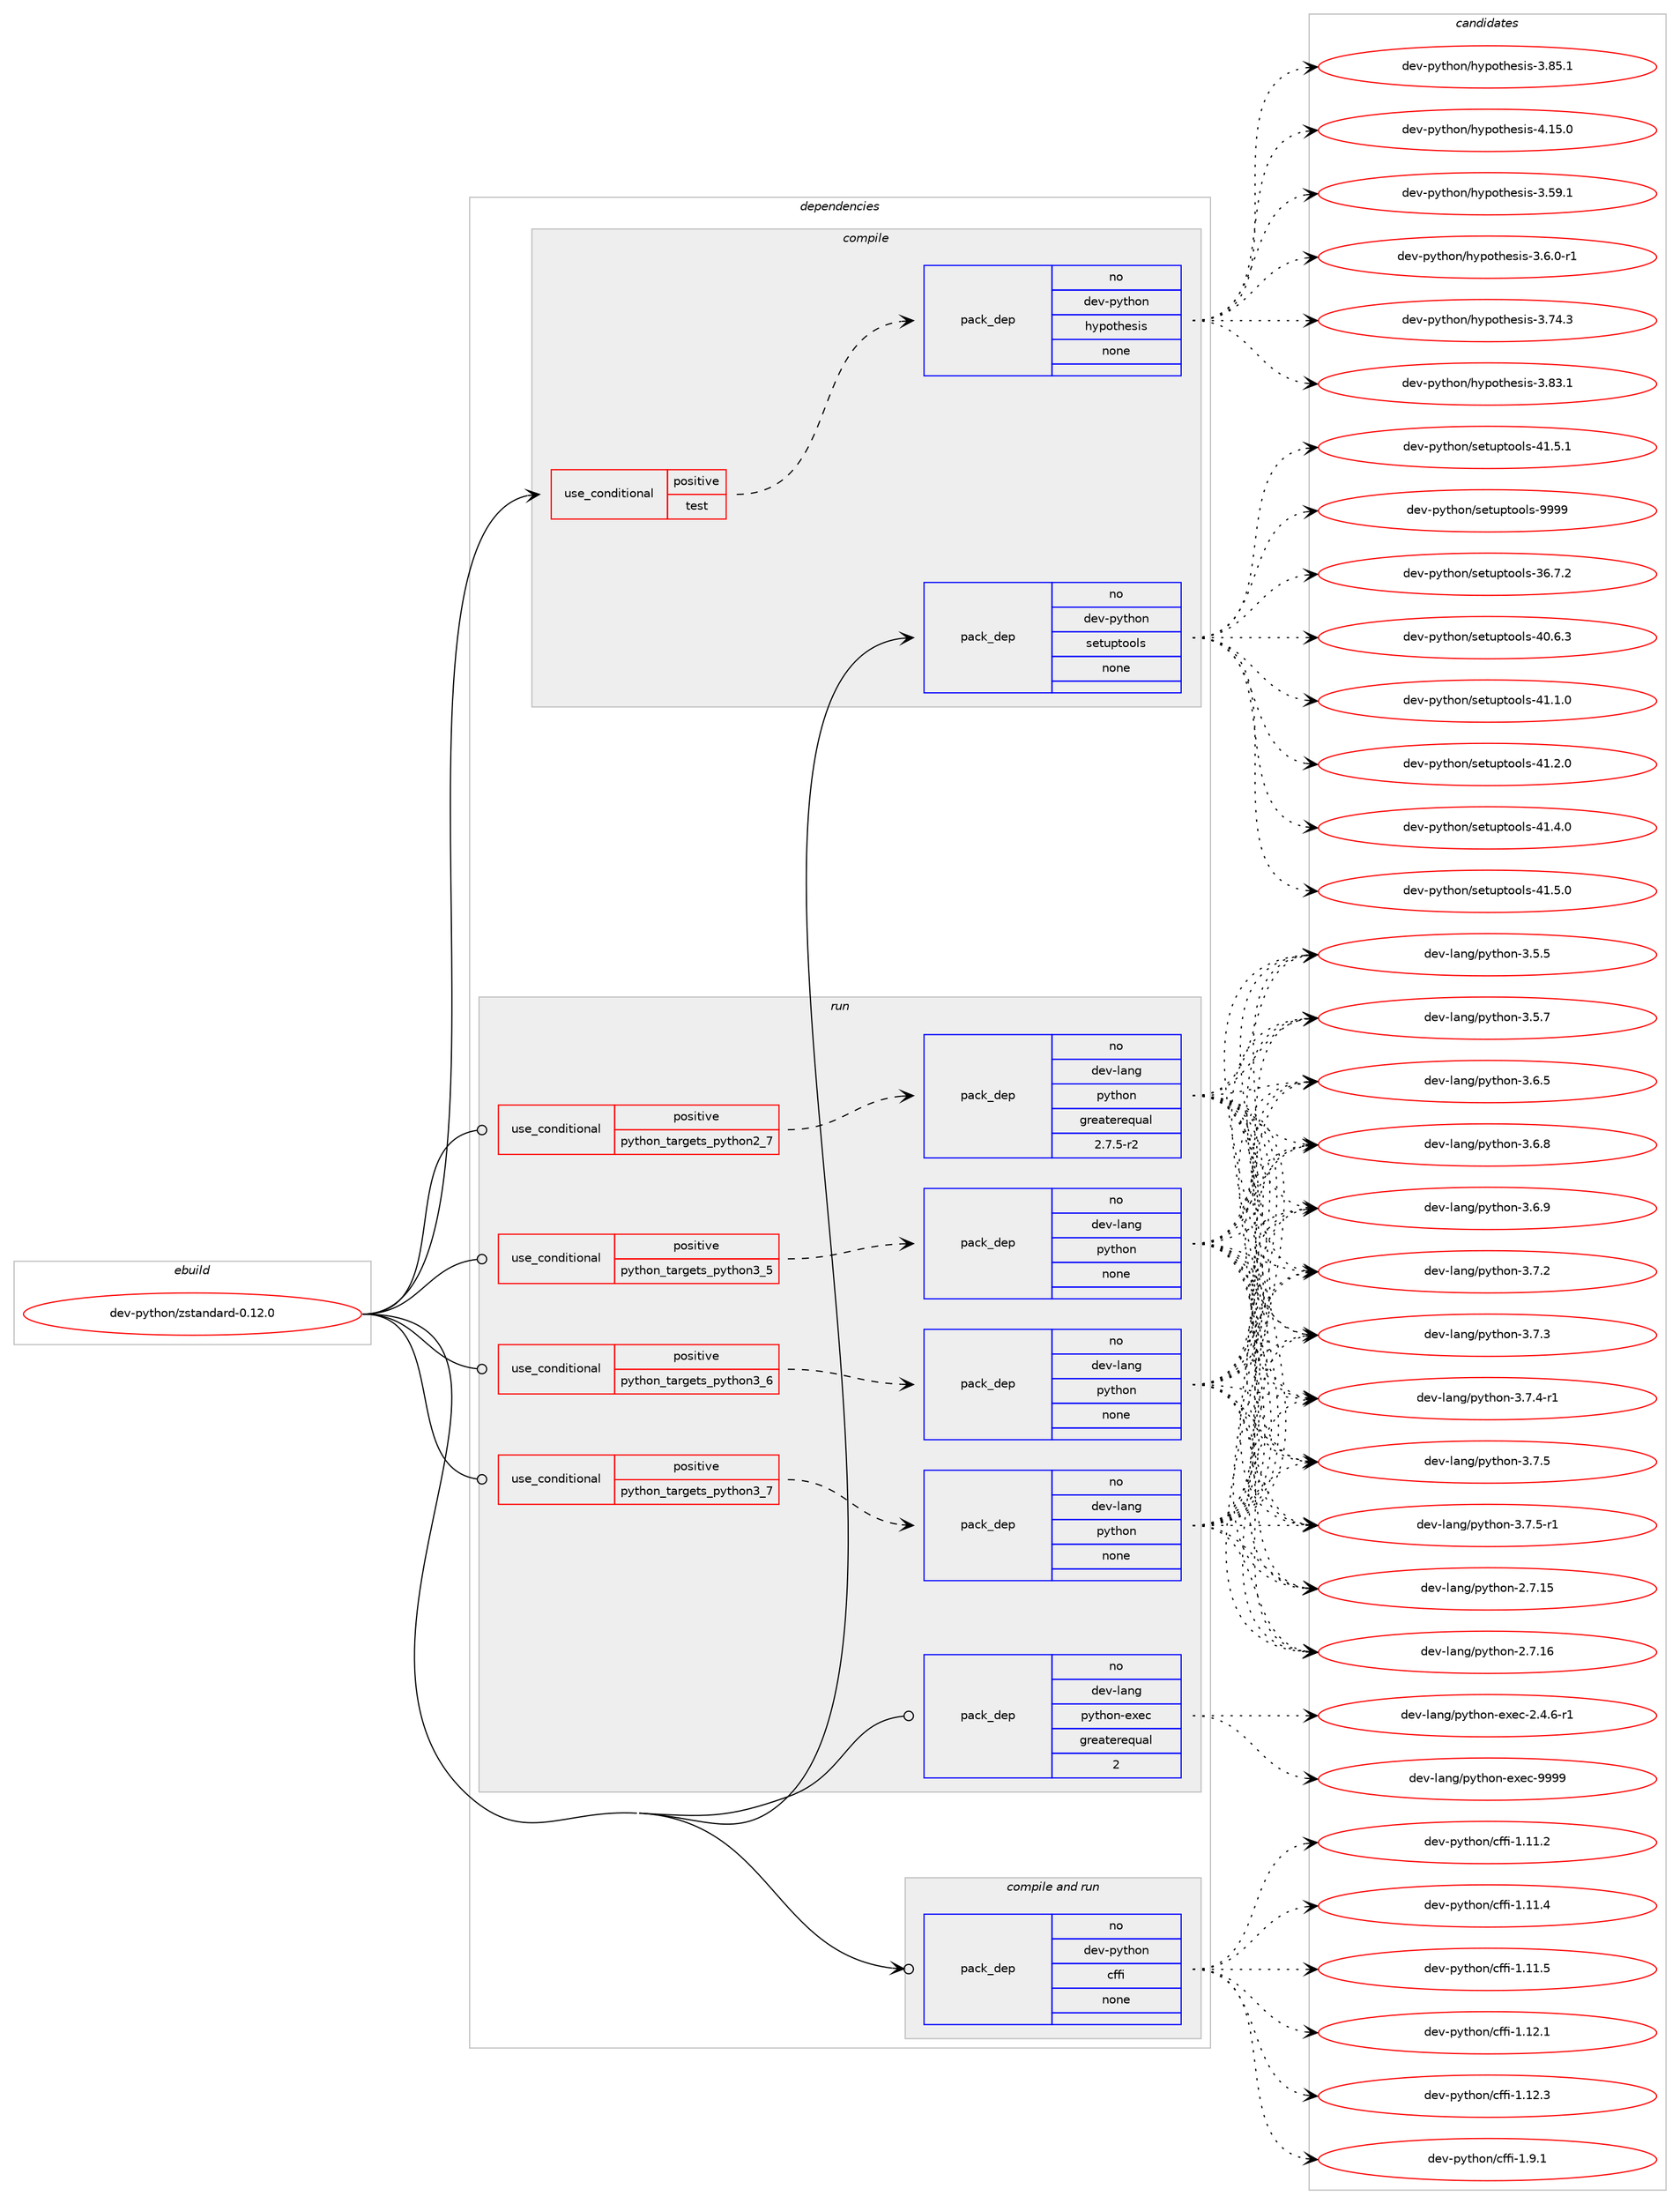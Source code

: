 digraph prolog {

# *************
# Graph options
# *************

newrank=true;
concentrate=true;
compound=true;
graph [rankdir=LR,fontname=Helvetica,fontsize=10,ranksep=1.5];#, ranksep=2.5, nodesep=0.2];
edge  [arrowhead=vee];
node  [fontname=Helvetica,fontsize=10];

# **********
# The ebuild
# **********

subgraph cluster_leftcol {
color=gray;
rank=same;
label=<<i>ebuild</i>>;
id [label="dev-python/zstandard-0.12.0", color=red, width=4, href="../dev-python/zstandard-0.12.0.svg"];
}

# ****************
# The dependencies
# ****************

subgraph cluster_midcol {
color=gray;
label=<<i>dependencies</i>>;
subgraph cluster_compile {
fillcolor="#eeeeee";
style=filled;
label=<<i>compile</i>>;
subgraph cond151991 {
dependency645469 [label=<<TABLE BORDER="0" CELLBORDER="1" CELLSPACING="0" CELLPADDING="4"><TR><TD ROWSPAN="3" CELLPADDING="10">use_conditional</TD></TR><TR><TD>positive</TD></TR><TR><TD>test</TD></TR></TABLE>>, shape=none, color=red];
subgraph pack481589 {
dependency645470 [label=<<TABLE BORDER="0" CELLBORDER="1" CELLSPACING="0" CELLPADDING="4" WIDTH="220"><TR><TD ROWSPAN="6" CELLPADDING="30">pack_dep</TD></TR><TR><TD WIDTH="110">no</TD></TR><TR><TD>dev-python</TD></TR><TR><TD>hypothesis</TD></TR><TR><TD>none</TD></TR><TR><TD></TD></TR></TABLE>>, shape=none, color=blue];
}
dependency645469:e -> dependency645470:w [weight=20,style="dashed",arrowhead="vee"];
}
id:e -> dependency645469:w [weight=20,style="solid",arrowhead="vee"];
subgraph pack481590 {
dependency645471 [label=<<TABLE BORDER="0" CELLBORDER="1" CELLSPACING="0" CELLPADDING="4" WIDTH="220"><TR><TD ROWSPAN="6" CELLPADDING="30">pack_dep</TD></TR><TR><TD WIDTH="110">no</TD></TR><TR><TD>dev-python</TD></TR><TR><TD>setuptools</TD></TR><TR><TD>none</TD></TR><TR><TD></TD></TR></TABLE>>, shape=none, color=blue];
}
id:e -> dependency645471:w [weight=20,style="solid",arrowhead="vee"];
}
subgraph cluster_compileandrun {
fillcolor="#eeeeee";
style=filled;
label=<<i>compile and run</i>>;
subgraph pack481591 {
dependency645472 [label=<<TABLE BORDER="0" CELLBORDER="1" CELLSPACING="0" CELLPADDING="4" WIDTH="220"><TR><TD ROWSPAN="6" CELLPADDING="30">pack_dep</TD></TR><TR><TD WIDTH="110">no</TD></TR><TR><TD>dev-python</TD></TR><TR><TD>cffi</TD></TR><TR><TD>none</TD></TR><TR><TD></TD></TR></TABLE>>, shape=none, color=blue];
}
id:e -> dependency645472:w [weight=20,style="solid",arrowhead="odotvee"];
}
subgraph cluster_run {
fillcolor="#eeeeee";
style=filled;
label=<<i>run</i>>;
subgraph cond151992 {
dependency645473 [label=<<TABLE BORDER="0" CELLBORDER="1" CELLSPACING="0" CELLPADDING="4"><TR><TD ROWSPAN="3" CELLPADDING="10">use_conditional</TD></TR><TR><TD>positive</TD></TR><TR><TD>python_targets_python2_7</TD></TR></TABLE>>, shape=none, color=red];
subgraph pack481592 {
dependency645474 [label=<<TABLE BORDER="0" CELLBORDER="1" CELLSPACING="0" CELLPADDING="4" WIDTH="220"><TR><TD ROWSPAN="6" CELLPADDING="30">pack_dep</TD></TR><TR><TD WIDTH="110">no</TD></TR><TR><TD>dev-lang</TD></TR><TR><TD>python</TD></TR><TR><TD>greaterequal</TD></TR><TR><TD>2.7.5-r2</TD></TR></TABLE>>, shape=none, color=blue];
}
dependency645473:e -> dependency645474:w [weight=20,style="dashed",arrowhead="vee"];
}
id:e -> dependency645473:w [weight=20,style="solid",arrowhead="odot"];
subgraph cond151993 {
dependency645475 [label=<<TABLE BORDER="0" CELLBORDER="1" CELLSPACING="0" CELLPADDING="4"><TR><TD ROWSPAN="3" CELLPADDING="10">use_conditional</TD></TR><TR><TD>positive</TD></TR><TR><TD>python_targets_python3_5</TD></TR></TABLE>>, shape=none, color=red];
subgraph pack481593 {
dependency645476 [label=<<TABLE BORDER="0" CELLBORDER="1" CELLSPACING="0" CELLPADDING="4" WIDTH="220"><TR><TD ROWSPAN="6" CELLPADDING="30">pack_dep</TD></TR><TR><TD WIDTH="110">no</TD></TR><TR><TD>dev-lang</TD></TR><TR><TD>python</TD></TR><TR><TD>none</TD></TR><TR><TD></TD></TR></TABLE>>, shape=none, color=blue];
}
dependency645475:e -> dependency645476:w [weight=20,style="dashed",arrowhead="vee"];
}
id:e -> dependency645475:w [weight=20,style="solid",arrowhead="odot"];
subgraph cond151994 {
dependency645477 [label=<<TABLE BORDER="0" CELLBORDER="1" CELLSPACING="0" CELLPADDING="4"><TR><TD ROWSPAN="3" CELLPADDING="10">use_conditional</TD></TR><TR><TD>positive</TD></TR><TR><TD>python_targets_python3_6</TD></TR></TABLE>>, shape=none, color=red];
subgraph pack481594 {
dependency645478 [label=<<TABLE BORDER="0" CELLBORDER="1" CELLSPACING="0" CELLPADDING="4" WIDTH="220"><TR><TD ROWSPAN="6" CELLPADDING="30">pack_dep</TD></TR><TR><TD WIDTH="110">no</TD></TR><TR><TD>dev-lang</TD></TR><TR><TD>python</TD></TR><TR><TD>none</TD></TR><TR><TD></TD></TR></TABLE>>, shape=none, color=blue];
}
dependency645477:e -> dependency645478:w [weight=20,style="dashed",arrowhead="vee"];
}
id:e -> dependency645477:w [weight=20,style="solid",arrowhead="odot"];
subgraph cond151995 {
dependency645479 [label=<<TABLE BORDER="0" CELLBORDER="1" CELLSPACING="0" CELLPADDING="4"><TR><TD ROWSPAN="3" CELLPADDING="10">use_conditional</TD></TR><TR><TD>positive</TD></TR><TR><TD>python_targets_python3_7</TD></TR></TABLE>>, shape=none, color=red];
subgraph pack481595 {
dependency645480 [label=<<TABLE BORDER="0" CELLBORDER="1" CELLSPACING="0" CELLPADDING="4" WIDTH="220"><TR><TD ROWSPAN="6" CELLPADDING="30">pack_dep</TD></TR><TR><TD WIDTH="110">no</TD></TR><TR><TD>dev-lang</TD></TR><TR><TD>python</TD></TR><TR><TD>none</TD></TR><TR><TD></TD></TR></TABLE>>, shape=none, color=blue];
}
dependency645479:e -> dependency645480:w [weight=20,style="dashed",arrowhead="vee"];
}
id:e -> dependency645479:w [weight=20,style="solid",arrowhead="odot"];
subgraph pack481596 {
dependency645481 [label=<<TABLE BORDER="0" CELLBORDER="1" CELLSPACING="0" CELLPADDING="4" WIDTH="220"><TR><TD ROWSPAN="6" CELLPADDING="30">pack_dep</TD></TR><TR><TD WIDTH="110">no</TD></TR><TR><TD>dev-lang</TD></TR><TR><TD>python-exec</TD></TR><TR><TD>greaterequal</TD></TR><TR><TD>2</TD></TR></TABLE>>, shape=none, color=blue];
}
id:e -> dependency645481:w [weight=20,style="solid",arrowhead="odot"];
}
}

# **************
# The candidates
# **************

subgraph cluster_choices {
rank=same;
color=gray;
label=<<i>candidates</i>>;

subgraph choice481589 {
color=black;
nodesep=1;
choice100101118451121211161041111104710412111211111610410111510511545514653574649 [label="dev-python/hypothesis-3.59.1", color=red, width=4,href="../dev-python/hypothesis-3.59.1.svg"];
choice10010111845112121116104111110471041211121111161041011151051154551465446484511449 [label="dev-python/hypothesis-3.6.0-r1", color=red, width=4,href="../dev-python/hypothesis-3.6.0-r1.svg"];
choice100101118451121211161041111104710412111211111610410111510511545514655524651 [label="dev-python/hypothesis-3.74.3", color=red, width=4,href="../dev-python/hypothesis-3.74.3.svg"];
choice100101118451121211161041111104710412111211111610410111510511545514656514649 [label="dev-python/hypothesis-3.83.1", color=red, width=4,href="../dev-python/hypothesis-3.83.1.svg"];
choice100101118451121211161041111104710412111211111610410111510511545514656534649 [label="dev-python/hypothesis-3.85.1", color=red, width=4,href="../dev-python/hypothesis-3.85.1.svg"];
choice100101118451121211161041111104710412111211111610410111510511545524649534648 [label="dev-python/hypothesis-4.15.0", color=red, width=4,href="../dev-python/hypothesis-4.15.0.svg"];
dependency645470:e -> choice100101118451121211161041111104710412111211111610410111510511545514653574649:w [style=dotted,weight="100"];
dependency645470:e -> choice10010111845112121116104111110471041211121111161041011151051154551465446484511449:w [style=dotted,weight="100"];
dependency645470:e -> choice100101118451121211161041111104710412111211111610410111510511545514655524651:w [style=dotted,weight="100"];
dependency645470:e -> choice100101118451121211161041111104710412111211111610410111510511545514656514649:w [style=dotted,weight="100"];
dependency645470:e -> choice100101118451121211161041111104710412111211111610410111510511545514656534649:w [style=dotted,weight="100"];
dependency645470:e -> choice100101118451121211161041111104710412111211111610410111510511545524649534648:w [style=dotted,weight="100"];
}
subgraph choice481590 {
color=black;
nodesep=1;
choice100101118451121211161041111104711510111611711211611111110811545515446554650 [label="dev-python/setuptools-36.7.2", color=red, width=4,href="../dev-python/setuptools-36.7.2.svg"];
choice100101118451121211161041111104711510111611711211611111110811545524846544651 [label="dev-python/setuptools-40.6.3", color=red, width=4,href="../dev-python/setuptools-40.6.3.svg"];
choice100101118451121211161041111104711510111611711211611111110811545524946494648 [label="dev-python/setuptools-41.1.0", color=red, width=4,href="../dev-python/setuptools-41.1.0.svg"];
choice100101118451121211161041111104711510111611711211611111110811545524946504648 [label="dev-python/setuptools-41.2.0", color=red, width=4,href="../dev-python/setuptools-41.2.0.svg"];
choice100101118451121211161041111104711510111611711211611111110811545524946524648 [label="dev-python/setuptools-41.4.0", color=red, width=4,href="../dev-python/setuptools-41.4.0.svg"];
choice100101118451121211161041111104711510111611711211611111110811545524946534648 [label="dev-python/setuptools-41.5.0", color=red, width=4,href="../dev-python/setuptools-41.5.0.svg"];
choice100101118451121211161041111104711510111611711211611111110811545524946534649 [label="dev-python/setuptools-41.5.1", color=red, width=4,href="../dev-python/setuptools-41.5.1.svg"];
choice10010111845112121116104111110471151011161171121161111111081154557575757 [label="dev-python/setuptools-9999", color=red, width=4,href="../dev-python/setuptools-9999.svg"];
dependency645471:e -> choice100101118451121211161041111104711510111611711211611111110811545515446554650:w [style=dotted,weight="100"];
dependency645471:e -> choice100101118451121211161041111104711510111611711211611111110811545524846544651:w [style=dotted,weight="100"];
dependency645471:e -> choice100101118451121211161041111104711510111611711211611111110811545524946494648:w [style=dotted,weight="100"];
dependency645471:e -> choice100101118451121211161041111104711510111611711211611111110811545524946504648:w [style=dotted,weight="100"];
dependency645471:e -> choice100101118451121211161041111104711510111611711211611111110811545524946524648:w [style=dotted,weight="100"];
dependency645471:e -> choice100101118451121211161041111104711510111611711211611111110811545524946534648:w [style=dotted,weight="100"];
dependency645471:e -> choice100101118451121211161041111104711510111611711211611111110811545524946534649:w [style=dotted,weight="100"];
dependency645471:e -> choice10010111845112121116104111110471151011161171121161111111081154557575757:w [style=dotted,weight="100"];
}
subgraph choice481591 {
color=black;
nodesep=1;
choice10010111845112121116104111110479910210210545494649494650 [label="dev-python/cffi-1.11.2", color=red, width=4,href="../dev-python/cffi-1.11.2.svg"];
choice10010111845112121116104111110479910210210545494649494652 [label="dev-python/cffi-1.11.4", color=red, width=4,href="../dev-python/cffi-1.11.4.svg"];
choice10010111845112121116104111110479910210210545494649494653 [label="dev-python/cffi-1.11.5", color=red, width=4,href="../dev-python/cffi-1.11.5.svg"];
choice10010111845112121116104111110479910210210545494649504649 [label="dev-python/cffi-1.12.1", color=red, width=4,href="../dev-python/cffi-1.12.1.svg"];
choice10010111845112121116104111110479910210210545494649504651 [label="dev-python/cffi-1.12.3", color=red, width=4,href="../dev-python/cffi-1.12.3.svg"];
choice100101118451121211161041111104799102102105454946574649 [label="dev-python/cffi-1.9.1", color=red, width=4,href="../dev-python/cffi-1.9.1.svg"];
dependency645472:e -> choice10010111845112121116104111110479910210210545494649494650:w [style=dotted,weight="100"];
dependency645472:e -> choice10010111845112121116104111110479910210210545494649494652:w [style=dotted,weight="100"];
dependency645472:e -> choice10010111845112121116104111110479910210210545494649494653:w [style=dotted,weight="100"];
dependency645472:e -> choice10010111845112121116104111110479910210210545494649504649:w [style=dotted,weight="100"];
dependency645472:e -> choice10010111845112121116104111110479910210210545494649504651:w [style=dotted,weight="100"];
dependency645472:e -> choice100101118451121211161041111104799102102105454946574649:w [style=dotted,weight="100"];
}
subgraph choice481592 {
color=black;
nodesep=1;
choice10010111845108971101034711212111610411111045504655464953 [label="dev-lang/python-2.7.15", color=red, width=4,href="../dev-lang/python-2.7.15.svg"];
choice10010111845108971101034711212111610411111045504655464954 [label="dev-lang/python-2.7.16", color=red, width=4,href="../dev-lang/python-2.7.16.svg"];
choice100101118451089711010347112121116104111110455146534653 [label="dev-lang/python-3.5.5", color=red, width=4,href="../dev-lang/python-3.5.5.svg"];
choice100101118451089711010347112121116104111110455146534655 [label="dev-lang/python-3.5.7", color=red, width=4,href="../dev-lang/python-3.5.7.svg"];
choice100101118451089711010347112121116104111110455146544653 [label="dev-lang/python-3.6.5", color=red, width=4,href="../dev-lang/python-3.6.5.svg"];
choice100101118451089711010347112121116104111110455146544656 [label="dev-lang/python-3.6.8", color=red, width=4,href="../dev-lang/python-3.6.8.svg"];
choice100101118451089711010347112121116104111110455146544657 [label="dev-lang/python-3.6.9", color=red, width=4,href="../dev-lang/python-3.6.9.svg"];
choice100101118451089711010347112121116104111110455146554650 [label="dev-lang/python-3.7.2", color=red, width=4,href="../dev-lang/python-3.7.2.svg"];
choice100101118451089711010347112121116104111110455146554651 [label="dev-lang/python-3.7.3", color=red, width=4,href="../dev-lang/python-3.7.3.svg"];
choice1001011184510897110103471121211161041111104551465546524511449 [label="dev-lang/python-3.7.4-r1", color=red, width=4,href="../dev-lang/python-3.7.4-r1.svg"];
choice100101118451089711010347112121116104111110455146554653 [label="dev-lang/python-3.7.5", color=red, width=4,href="../dev-lang/python-3.7.5.svg"];
choice1001011184510897110103471121211161041111104551465546534511449 [label="dev-lang/python-3.7.5-r1", color=red, width=4,href="../dev-lang/python-3.7.5-r1.svg"];
dependency645474:e -> choice10010111845108971101034711212111610411111045504655464953:w [style=dotted,weight="100"];
dependency645474:e -> choice10010111845108971101034711212111610411111045504655464954:w [style=dotted,weight="100"];
dependency645474:e -> choice100101118451089711010347112121116104111110455146534653:w [style=dotted,weight="100"];
dependency645474:e -> choice100101118451089711010347112121116104111110455146534655:w [style=dotted,weight="100"];
dependency645474:e -> choice100101118451089711010347112121116104111110455146544653:w [style=dotted,weight="100"];
dependency645474:e -> choice100101118451089711010347112121116104111110455146544656:w [style=dotted,weight="100"];
dependency645474:e -> choice100101118451089711010347112121116104111110455146544657:w [style=dotted,weight="100"];
dependency645474:e -> choice100101118451089711010347112121116104111110455146554650:w [style=dotted,weight="100"];
dependency645474:e -> choice100101118451089711010347112121116104111110455146554651:w [style=dotted,weight="100"];
dependency645474:e -> choice1001011184510897110103471121211161041111104551465546524511449:w [style=dotted,weight="100"];
dependency645474:e -> choice100101118451089711010347112121116104111110455146554653:w [style=dotted,weight="100"];
dependency645474:e -> choice1001011184510897110103471121211161041111104551465546534511449:w [style=dotted,weight="100"];
}
subgraph choice481593 {
color=black;
nodesep=1;
choice10010111845108971101034711212111610411111045504655464953 [label="dev-lang/python-2.7.15", color=red, width=4,href="../dev-lang/python-2.7.15.svg"];
choice10010111845108971101034711212111610411111045504655464954 [label="dev-lang/python-2.7.16", color=red, width=4,href="../dev-lang/python-2.7.16.svg"];
choice100101118451089711010347112121116104111110455146534653 [label="dev-lang/python-3.5.5", color=red, width=4,href="../dev-lang/python-3.5.5.svg"];
choice100101118451089711010347112121116104111110455146534655 [label="dev-lang/python-3.5.7", color=red, width=4,href="../dev-lang/python-3.5.7.svg"];
choice100101118451089711010347112121116104111110455146544653 [label="dev-lang/python-3.6.5", color=red, width=4,href="../dev-lang/python-3.6.5.svg"];
choice100101118451089711010347112121116104111110455146544656 [label="dev-lang/python-3.6.8", color=red, width=4,href="../dev-lang/python-3.6.8.svg"];
choice100101118451089711010347112121116104111110455146544657 [label="dev-lang/python-3.6.9", color=red, width=4,href="../dev-lang/python-3.6.9.svg"];
choice100101118451089711010347112121116104111110455146554650 [label="dev-lang/python-3.7.2", color=red, width=4,href="../dev-lang/python-3.7.2.svg"];
choice100101118451089711010347112121116104111110455146554651 [label="dev-lang/python-3.7.3", color=red, width=4,href="../dev-lang/python-3.7.3.svg"];
choice1001011184510897110103471121211161041111104551465546524511449 [label="dev-lang/python-3.7.4-r1", color=red, width=4,href="../dev-lang/python-3.7.4-r1.svg"];
choice100101118451089711010347112121116104111110455146554653 [label="dev-lang/python-3.7.5", color=red, width=4,href="../dev-lang/python-3.7.5.svg"];
choice1001011184510897110103471121211161041111104551465546534511449 [label="dev-lang/python-3.7.5-r1", color=red, width=4,href="../dev-lang/python-3.7.5-r1.svg"];
dependency645476:e -> choice10010111845108971101034711212111610411111045504655464953:w [style=dotted,weight="100"];
dependency645476:e -> choice10010111845108971101034711212111610411111045504655464954:w [style=dotted,weight="100"];
dependency645476:e -> choice100101118451089711010347112121116104111110455146534653:w [style=dotted,weight="100"];
dependency645476:e -> choice100101118451089711010347112121116104111110455146534655:w [style=dotted,weight="100"];
dependency645476:e -> choice100101118451089711010347112121116104111110455146544653:w [style=dotted,weight="100"];
dependency645476:e -> choice100101118451089711010347112121116104111110455146544656:w [style=dotted,weight="100"];
dependency645476:e -> choice100101118451089711010347112121116104111110455146544657:w [style=dotted,weight="100"];
dependency645476:e -> choice100101118451089711010347112121116104111110455146554650:w [style=dotted,weight="100"];
dependency645476:e -> choice100101118451089711010347112121116104111110455146554651:w [style=dotted,weight="100"];
dependency645476:e -> choice1001011184510897110103471121211161041111104551465546524511449:w [style=dotted,weight="100"];
dependency645476:e -> choice100101118451089711010347112121116104111110455146554653:w [style=dotted,weight="100"];
dependency645476:e -> choice1001011184510897110103471121211161041111104551465546534511449:w [style=dotted,weight="100"];
}
subgraph choice481594 {
color=black;
nodesep=1;
choice10010111845108971101034711212111610411111045504655464953 [label="dev-lang/python-2.7.15", color=red, width=4,href="../dev-lang/python-2.7.15.svg"];
choice10010111845108971101034711212111610411111045504655464954 [label="dev-lang/python-2.7.16", color=red, width=4,href="../dev-lang/python-2.7.16.svg"];
choice100101118451089711010347112121116104111110455146534653 [label="dev-lang/python-3.5.5", color=red, width=4,href="../dev-lang/python-3.5.5.svg"];
choice100101118451089711010347112121116104111110455146534655 [label="dev-lang/python-3.5.7", color=red, width=4,href="../dev-lang/python-3.5.7.svg"];
choice100101118451089711010347112121116104111110455146544653 [label="dev-lang/python-3.6.5", color=red, width=4,href="../dev-lang/python-3.6.5.svg"];
choice100101118451089711010347112121116104111110455146544656 [label="dev-lang/python-3.6.8", color=red, width=4,href="../dev-lang/python-3.6.8.svg"];
choice100101118451089711010347112121116104111110455146544657 [label="dev-lang/python-3.6.9", color=red, width=4,href="../dev-lang/python-3.6.9.svg"];
choice100101118451089711010347112121116104111110455146554650 [label="dev-lang/python-3.7.2", color=red, width=4,href="../dev-lang/python-3.7.2.svg"];
choice100101118451089711010347112121116104111110455146554651 [label="dev-lang/python-3.7.3", color=red, width=4,href="../dev-lang/python-3.7.3.svg"];
choice1001011184510897110103471121211161041111104551465546524511449 [label="dev-lang/python-3.7.4-r1", color=red, width=4,href="../dev-lang/python-3.7.4-r1.svg"];
choice100101118451089711010347112121116104111110455146554653 [label="dev-lang/python-3.7.5", color=red, width=4,href="../dev-lang/python-3.7.5.svg"];
choice1001011184510897110103471121211161041111104551465546534511449 [label="dev-lang/python-3.7.5-r1", color=red, width=4,href="../dev-lang/python-3.7.5-r1.svg"];
dependency645478:e -> choice10010111845108971101034711212111610411111045504655464953:w [style=dotted,weight="100"];
dependency645478:e -> choice10010111845108971101034711212111610411111045504655464954:w [style=dotted,weight="100"];
dependency645478:e -> choice100101118451089711010347112121116104111110455146534653:w [style=dotted,weight="100"];
dependency645478:e -> choice100101118451089711010347112121116104111110455146534655:w [style=dotted,weight="100"];
dependency645478:e -> choice100101118451089711010347112121116104111110455146544653:w [style=dotted,weight="100"];
dependency645478:e -> choice100101118451089711010347112121116104111110455146544656:w [style=dotted,weight="100"];
dependency645478:e -> choice100101118451089711010347112121116104111110455146544657:w [style=dotted,weight="100"];
dependency645478:e -> choice100101118451089711010347112121116104111110455146554650:w [style=dotted,weight="100"];
dependency645478:e -> choice100101118451089711010347112121116104111110455146554651:w [style=dotted,weight="100"];
dependency645478:e -> choice1001011184510897110103471121211161041111104551465546524511449:w [style=dotted,weight="100"];
dependency645478:e -> choice100101118451089711010347112121116104111110455146554653:w [style=dotted,weight="100"];
dependency645478:e -> choice1001011184510897110103471121211161041111104551465546534511449:w [style=dotted,weight="100"];
}
subgraph choice481595 {
color=black;
nodesep=1;
choice10010111845108971101034711212111610411111045504655464953 [label="dev-lang/python-2.7.15", color=red, width=4,href="../dev-lang/python-2.7.15.svg"];
choice10010111845108971101034711212111610411111045504655464954 [label="dev-lang/python-2.7.16", color=red, width=4,href="../dev-lang/python-2.7.16.svg"];
choice100101118451089711010347112121116104111110455146534653 [label="dev-lang/python-3.5.5", color=red, width=4,href="../dev-lang/python-3.5.5.svg"];
choice100101118451089711010347112121116104111110455146534655 [label="dev-lang/python-3.5.7", color=red, width=4,href="../dev-lang/python-3.5.7.svg"];
choice100101118451089711010347112121116104111110455146544653 [label="dev-lang/python-3.6.5", color=red, width=4,href="../dev-lang/python-3.6.5.svg"];
choice100101118451089711010347112121116104111110455146544656 [label="dev-lang/python-3.6.8", color=red, width=4,href="../dev-lang/python-3.6.8.svg"];
choice100101118451089711010347112121116104111110455146544657 [label="dev-lang/python-3.6.9", color=red, width=4,href="../dev-lang/python-3.6.9.svg"];
choice100101118451089711010347112121116104111110455146554650 [label="dev-lang/python-3.7.2", color=red, width=4,href="../dev-lang/python-3.7.2.svg"];
choice100101118451089711010347112121116104111110455146554651 [label="dev-lang/python-3.7.3", color=red, width=4,href="../dev-lang/python-3.7.3.svg"];
choice1001011184510897110103471121211161041111104551465546524511449 [label="dev-lang/python-3.7.4-r1", color=red, width=4,href="../dev-lang/python-3.7.4-r1.svg"];
choice100101118451089711010347112121116104111110455146554653 [label="dev-lang/python-3.7.5", color=red, width=4,href="../dev-lang/python-3.7.5.svg"];
choice1001011184510897110103471121211161041111104551465546534511449 [label="dev-lang/python-3.7.5-r1", color=red, width=4,href="../dev-lang/python-3.7.5-r1.svg"];
dependency645480:e -> choice10010111845108971101034711212111610411111045504655464953:w [style=dotted,weight="100"];
dependency645480:e -> choice10010111845108971101034711212111610411111045504655464954:w [style=dotted,weight="100"];
dependency645480:e -> choice100101118451089711010347112121116104111110455146534653:w [style=dotted,weight="100"];
dependency645480:e -> choice100101118451089711010347112121116104111110455146534655:w [style=dotted,weight="100"];
dependency645480:e -> choice100101118451089711010347112121116104111110455146544653:w [style=dotted,weight="100"];
dependency645480:e -> choice100101118451089711010347112121116104111110455146544656:w [style=dotted,weight="100"];
dependency645480:e -> choice100101118451089711010347112121116104111110455146544657:w [style=dotted,weight="100"];
dependency645480:e -> choice100101118451089711010347112121116104111110455146554650:w [style=dotted,weight="100"];
dependency645480:e -> choice100101118451089711010347112121116104111110455146554651:w [style=dotted,weight="100"];
dependency645480:e -> choice1001011184510897110103471121211161041111104551465546524511449:w [style=dotted,weight="100"];
dependency645480:e -> choice100101118451089711010347112121116104111110455146554653:w [style=dotted,weight="100"];
dependency645480:e -> choice1001011184510897110103471121211161041111104551465546534511449:w [style=dotted,weight="100"];
}
subgraph choice481596 {
color=black;
nodesep=1;
choice10010111845108971101034711212111610411111045101120101994550465246544511449 [label="dev-lang/python-exec-2.4.6-r1", color=red, width=4,href="../dev-lang/python-exec-2.4.6-r1.svg"];
choice10010111845108971101034711212111610411111045101120101994557575757 [label="dev-lang/python-exec-9999", color=red, width=4,href="../dev-lang/python-exec-9999.svg"];
dependency645481:e -> choice10010111845108971101034711212111610411111045101120101994550465246544511449:w [style=dotted,weight="100"];
dependency645481:e -> choice10010111845108971101034711212111610411111045101120101994557575757:w [style=dotted,weight="100"];
}
}

}
